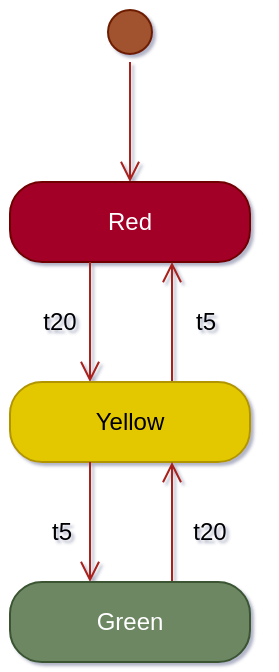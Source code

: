<mxfile version="24.7.17">
  <diagram name="Page-1" id="GP8G2cfIUmoWu3G-QhHE">
    <mxGraphModel dx="984" dy="747" grid="1" gridSize="10" guides="1" tooltips="1" connect="1" arrows="1" fold="1" page="1" pageScale="1" pageWidth="827" pageHeight="1169" background="#ffffff" math="0" shadow="1">
      <root>
        <mxCell id="0" />
        <mxCell id="1" parent="0" />
        <mxCell id="Ez4K-VkX0izwkmCiAhnc-3" value="" style="ellipse;html=1;shape=startState;rounded=1;labelBackgroundColor=none;fillColor=#a0522d;fontColor=#ffffff;strokeColor=#6D1F00;" parent="1" vertex="1">
          <mxGeometry x="404" y="70" width="30" height="30" as="geometry" />
        </mxCell>
        <mxCell id="Ez4K-VkX0izwkmCiAhnc-4" value="" style="edgeStyle=orthogonalEdgeStyle;html=1;verticalAlign=bottom;endArrow=open;endSize=8;strokeColor=#A8201A;rounded=1;labelBackgroundColor=none;fontColor=default;" parent="1" source="Ez4K-VkX0izwkmCiAhnc-3" edge="1">
          <mxGeometry relative="1" as="geometry">
            <mxPoint x="419" y="160" as="targetPoint" />
          </mxGeometry>
        </mxCell>
        <mxCell id="Ez4K-VkX0izwkmCiAhnc-11" value="Red" style="rounded=1;whiteSpace=wrap;html=1;arcSize=40;fontColor=#ffffff;fillColor=#a20025;strokeColor=#6F0000;labelBackgroundColor=none;" parent="1" vertex="1">
          <mxGeometry x="359" y="160" width="120" height="40" as="geometry" />
        </mxCell>
        <mxCell id="Ez4K-VkX0izwkmCiAhnc-12" value="" style="edgeStyle=orthogonalEdgeStyle;html=1;verticalAlign=bottom;endArrow=open;endSize=8;strokeColor=#A8201A;rounded=1;labelBackgroundColor=none;fontColor=default;" parent="1" edge="1">
          <mxGeometry relative="1" as="geometry">
            <mxPoint x="399" y="260" as="targetPoint" />
            <mxPoint x="399" y="200" as="sourcePoint" />
          </mxGeometry>
        </mxCell>
        <mxCell id="Ez4K-VkX0izwkmCiAhnc-13" value="" style="edgeStyle=orthogonalEdgeStyle;html=1;verticalAlign=bottom;endArrow=open;endSize=8;strokeColor=#A8201A;rounded=1;labelBackgroundColor=none;fontColor=default;" parent="1" edge="1">
          <mxGeometry relative="1" as="geometry">
            <mxPoint x="440" y="200" as="targetPoint" />
            <mxPoint x="440" y="260" as="sourcePoint" />
          </mxGeometry>
        </mxCell>
        <mxCell id="Ez4K-VkX0izwkmCiAhnc-14" value="Yellow" style="rounded=1;whiteSpace=wrap;html=1;arcSize=40;fontColor=#000000;fillColor=#e3c800;strokeColor=#B09500;labelBackgroundColor=none;" parent="1" vertex="1">
          <mxGeometry x="359" y="260" width="120" height="40" as="geometry" />
        </mxCell>
        <mxCell id="Ez4K-VkX0izwkmCiAhnc-15" value="" style="edgeStyle=orthogonalEdgeStyle;html=1;verticalAlign=bottom;endArrow=open;endSize=8;strokeColor=#A8201A;rounded=1;labelBackgroundColor=none;fontColor=default;" parent="1" edge="1">
          <mxGeometry relative="1" as="geometry">
            <mxPoint x="399" y="360" as="targetPoint" />
            <mxPoint x="399" y="300" as="sourcePoint" />
          </mxGeometry>
        </mxCell>
        <mxCell id="Ez4K-VkX0izwkmCiAhnc-16" value="" style="edgeStyle=orthogonalEdgeStyle;html=1;verticalAlign=bottom;endArrow=open;endSize=8;strokeColor=#A8201A;rounded=1;labelBackgroundColor=none;fontColor=default;" parent="1" edge="1">
          <mxGeometry relative="1" as="geometry">
            <mxPoint x="440" y="300" as="targetPoint" />
            <mxPoint x="440" y="360" as="sourcePoint" />
          </mxGeometry>
        </mxCell>
        <mxCell id="Ez4K-VkX0izwkmCiAhnc-17" value="Green" style="rounded=1;whiteSpace=wrap;html=1;arcSize=40;fontColor=#ffffff;fillColor=#6d8764;strokeColor=#3A5431;labelBackgroundColor=none;" parent="1" vertex="1">
          <mxGeometry x="359" y="360" width="120" height="40" as="geometry" />
        </mxCell>
        <mxCell id="Ez4K-VkX0izwkmCiAhnc-18" value="t20" style="text;html=1;align=center;verticalAlign=middle;whiteSpace=wrap;rounded=0;" parent="1" vertex="1">
          <mxGeometry x="354" y="215" width="60" height="30" as="geometry" />
        </mxCell>
        <mxCell id="Ez4K-VkX0izwkmCiAhnc-19" value="t5" style="text;html=1;align=center;verticalAlign=middle;whiteSpace=wrap;rounded=0;" parent="1" vertex="1">
          <mxGeometry x="355" y="320" width="60" height="30" as="geometry" />
        </mxCell>
        <mxCell id="_fD8pez5kvw6Dq-NqcMn-1" value="t20" style="text;html=1;align=center;verticalAlign=middle;whiteSpace=wrap;rounded=0;" parent="1" vertex="1">
          <mxGeometry x="429" y="320" width="60" height="30" as="geometry" />
        </mxCell>
        <mxCell id="_fD8pez5kvw6Dq-NqcMn-2" value="t5" style="text;html=1;align=center;verticalAlign=middle;whiteSpace=wrap;rounded=0;" parent="1" vertex="1">
          <mxGeometry x="427" y="215" width="60" height="30" as="geometry" />
        </mxCell>
      </root>
    </mxGraphModel>
  </diagram>
</mxfile>
